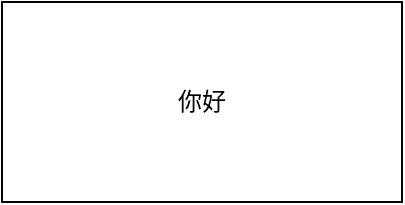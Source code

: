 <mxfile>
    <diagram id="Cyvx9bvbL1p7H3w1fq2L" name="第 1 页">
        <mxGraphModel dx="686" dy="556" grid="1" gridSize="10" guides="1" tooltips="1" connect="1" arrows="1" fold="1" page="1" pageScale="1" pageWidth="827" pageHeight="1169" math="0" shadow="0">
            <root>
                <mxCell id="0"/>
                <mxCell id="1" parent="0"/>
                <mxCell id="2" value="你好" style="rounded=0;whiteSpace=wrap;html=1;" vertex="1" parent="1">
                    <mxGeometry x="40" y="40" width="200" height="100" as="geometry"/>
                </mxCell>
            </root>
        </mxGraphModel>
    </diagram>
</mxfile>